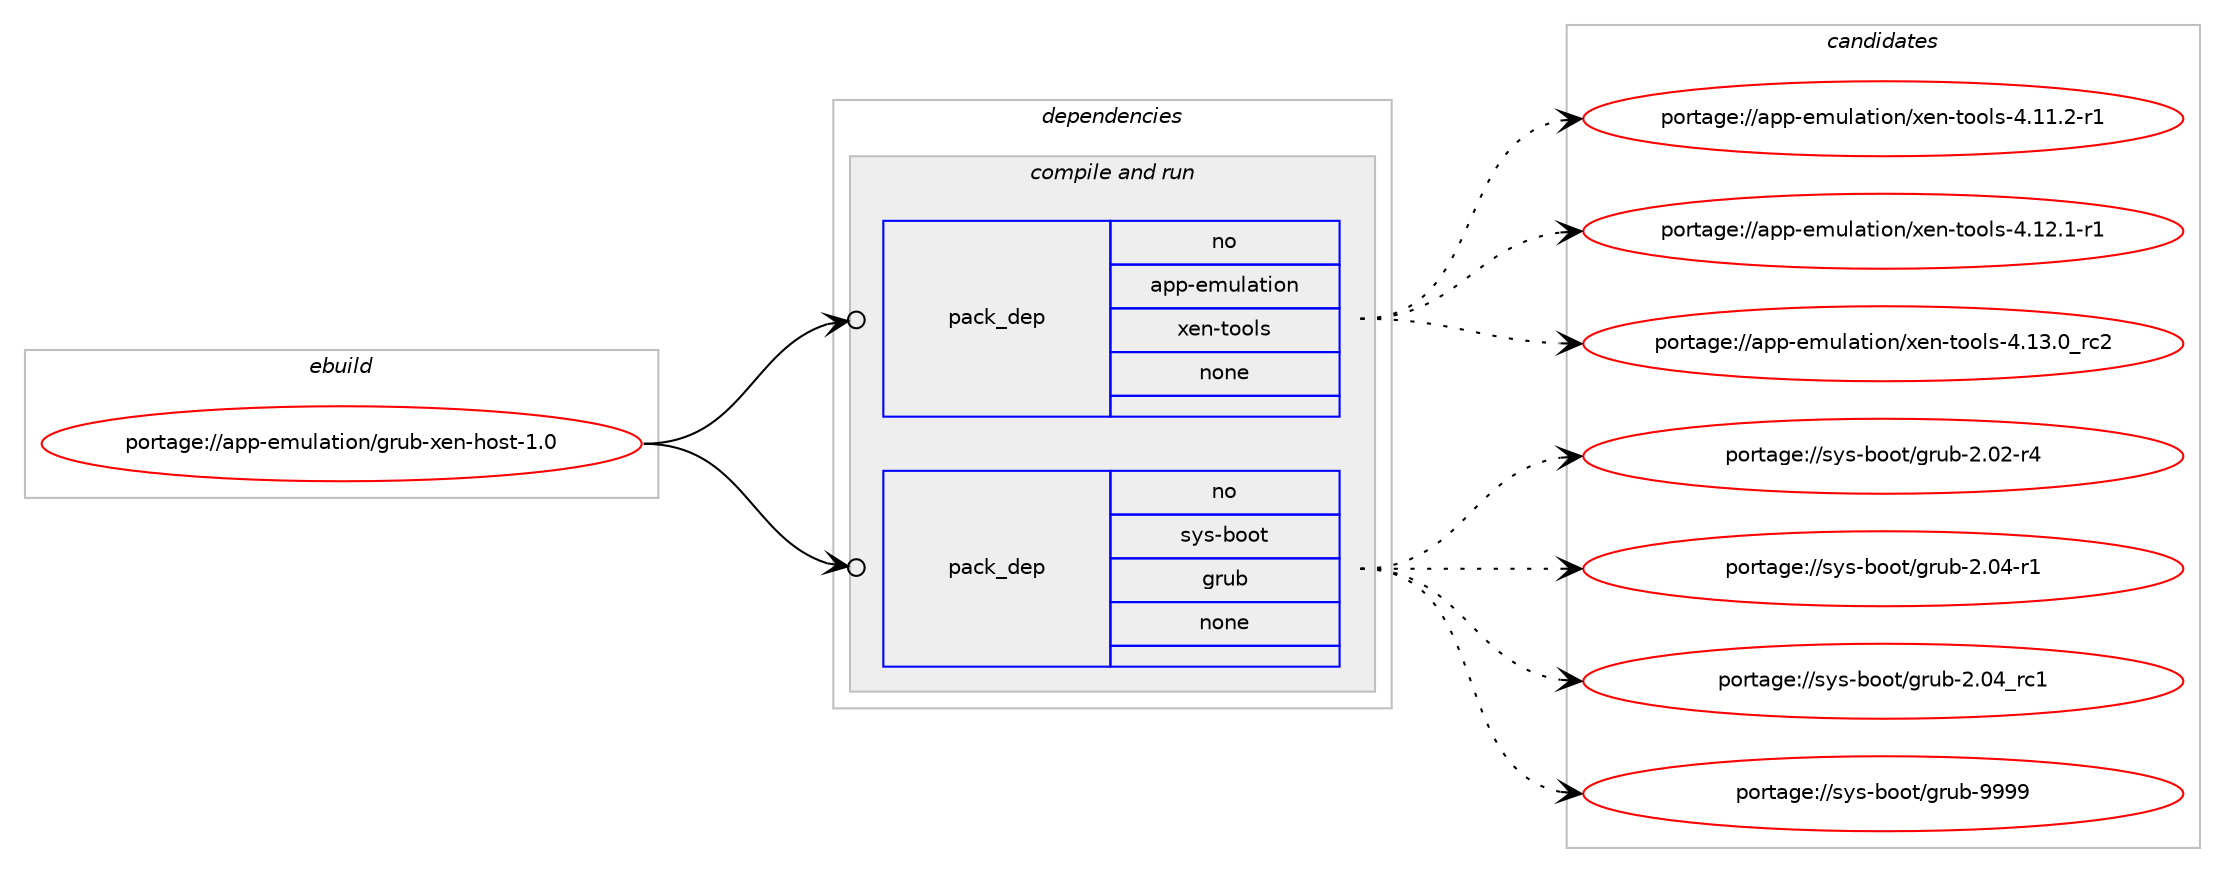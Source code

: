 digraph prolog {

# *************
# Graph options
# *************

newrank=true;
concentrate=true;
compound=true;
graph [rankdir=LR,fontname=Helvetica,fontsize=10,ranksep=1.5];#, ranksep=2.5, nodesep=0.2];
edge  [arrowhead=vee];
node  [fontname=Helvetica,fontsize=10];

# **********
# The ebuild
# **********

subgraph cluster_leftcol {
color=gray;
rank=same;
label=<<i>ebuild</i>>;
id [label="portage://app-emulation/grub-xen-host-1.0", color=red, width=4, href="../app-emulation/grub-xen-host-1.0.svg"];
}

# ****************
# The dependencies
# ****************

subgraph cluster_midcol {
color=gray;
label=<<i>dependencies</i>>;
subgraph cluster_compile {
fillcolor="#eeeeee";
style=filled;
label=<<i>compile</i>>;
}
subgraph cluster_compileandrun {
fillcolor="#eeeeee";
style=filled;
label=<<i>compile and run</i>>;
subgraph pack16306 {
dependency21868 [label=<<TABLE BORDER="0" CELLBORDER="1" CELLSPACING="0" CELLPADDING="4" WIDTH="220"><TR><TD ROWSPAN="6" CELLPADDING="30">pack_dep</TD></TR><TR><TD WIDTH="110">no</TD></TR><TR><TD>app-emulation</TD></TR><TR><TD>xen-tools</TD></TR><TR><TD>none</TD></TR><TR><TD></TD></TR></TABLE>>, shape=none, color=blue];
}
id:e -> dependency21868:w [weight=20,style="solid",arrowhead="odotvee"];
subgraph pack16307 {
dependency21869 [label=<<TABLE BORDER="0" CELLBORDER="1" CELLSPACING="0" CELLPADDING="4" WIDTH="220"><TR><TD ROWSPAN="6" CELLPADDING="30">pack_dep</TD></TR><TR><TD WIDTH="110">no</TD></TR><TR><TD>sys-boot</TD></TR><TR><TD>grub</TD></TR><TR><TD>none</TD></TR><TR><TD></TD></TR></TABLE>>, shape=none, color=blue];
}
id:e -> dependency21869:w [weight=20,style="solid",arrowhead="odotvee"];
}
subgraph cluster_run {
fillcolor="#eeeeee";
style=filled;
label=<<i>run</i>>;
}
}

# **************
# The candidates
# **************

subgraph cluster_choices {
rank=same;
color=gray;
label=<<i>candidates</i>>;

subgraph choice16306 {
color=black;
nodesep=1;
choiceportage9711211245101109117108971161051111104712010111045116111111108115455246494946504511449 [label="portage://app-emulation/xen-tools-4.11.2-r1", color=red, width=4,href="../app-emulation/xen-tools-4.11.2-r1.svg"];
choiceportage9711211245101109117108971161051111104712010111045116111111108115455246495046494511449 [label="portage://app-emulation/xen-tools-4.12.1-r1", color=red, width=4,href="../app-emulation/xen-tools-4.12.1-r1.svg"];
choiceportage971121124510110911710897116105111110471201011104511611111110811545524649514648951149950 [label="portage://app-emulation/xen-tools-4.13.0_rc2", color=red, width=4,href="../app-emulation/xen-tools-4.13.0_rc2.svg"];
dependency21868:e -> choiceportage9711211245101109117108971161051111104712010111045116111111108115455246494946504511449:w [style=dotted,weight="100"];
dependency21868:e -> choiceportage9711211245101109117108971161051111104712010111045116111111108115455246495046494511449:w [style=dotted,weight="100"];
dependency21868:e -> choiceportage971121124510110911710897116105111110471201011104511611111110811545524649514648951149950:w [style=dotted,weight="100"];
}
subgraph choice16307 {
color=black;
nodesep=1;
choiceportage1151211154598111111116471031141179845504648504511452 [label="portage://sys-boot/grub-2.02-r4", color=red, width=4,href="../sys-boot/grub-2.02-r4.svg"];
choiceportage1151211154598111111116471031141179845504648524511449 [label="portage://sys-boot/grub-2.04-r1", color=red, width=4,href="../sys-boot/grub-2.04-r1.svg"];
choiceportage115121115459811111111647103114117984550464852951149949 [label="portage://sys-boot/grub-2.04_rc1", color=red, width=4,href="../sys-boot/grub-2.04_rc1.svg"];
choiceportage115121115459811111111647103114117984557575757 [label="portage://sys-boot/grub-9999", color=red, width=4,href="../sys-boot/grub-9999.svg"];
dependency21869:e -> choiceportage1151211154598111111116471031141179845504648504511452:w [style=dotted,weight="100"];
dependency21869:e -> choiceportage1151211154598111111116471031141179845504648524511449:w [style=dotted,weight="100"];
dependency21869:e -> choiceportage115121115459811111111647103114117984550464852951149949:w [style=dotted,weight="100"];
dependency21869:e -> choiceportage115121115459811111111647103114117984557575757:w [style=dotted,weight="100"];
}
}

}
